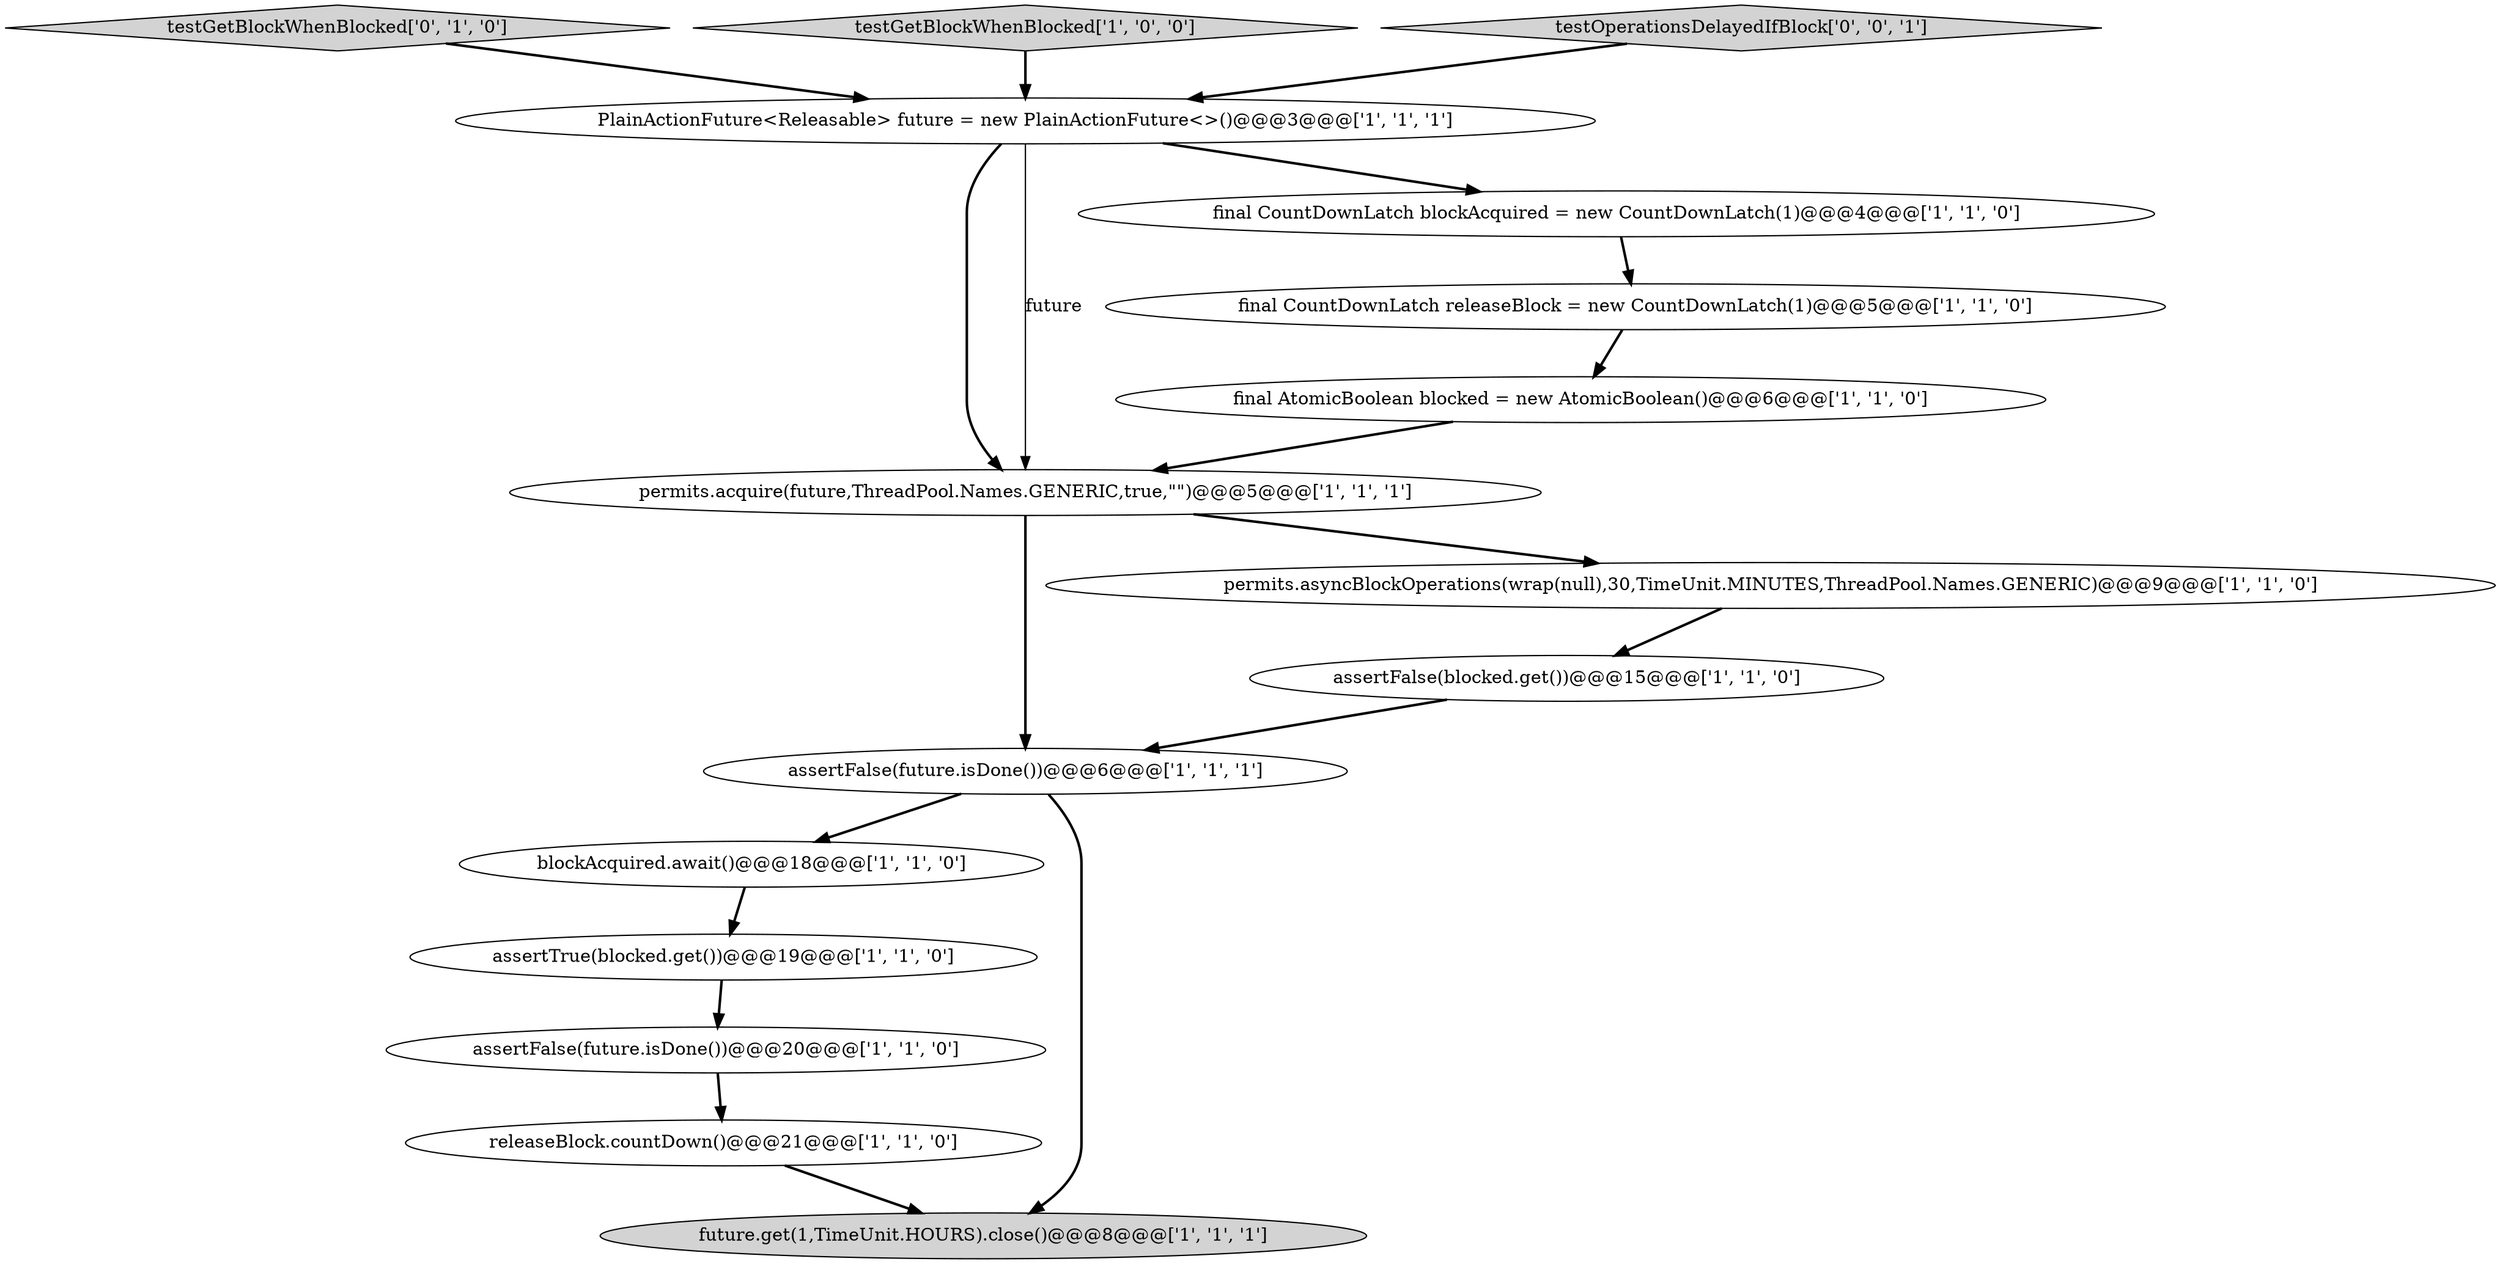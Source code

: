 digraph {
0 [style = filled, label = "assertFalse(future.isDone())@@@20@@@['1', '1', '0']", fillcolor = white, shape = ellipse image = "AAA0AAABBB1BBB"];
8 [style = filled, label = "assertFalse(future.isDone())@@@6@@@['1', '1', '1']", fillcolor = white, shape = ellipse image = "AAA0AAABBB1BBB"];
14 [style = filled, label = "testGetBlockWhenBlocked['0', '1', '0']", fillcolor = lightgray, shape = diamond image = "AAA0AAABBB2BBB"];
2 [style = filled, label = "final AtomicBoolean blocked = new AtomicBoolean()@@@6@@@['1', '1', '0']", fillcolor = white, shape = ellipse image = "AAA0AAABBB1BBB"];
1 [style = filled, label = "releaseBlock.countDown()@@@21@@@['1', '1', '0']", fillcolor = white, shape = ellipse image = "AAA0AAABBB1BBB"];
3 [style = filled, label = "permits.acquire(future,ThreadPool.Names.GENERIC,true,\"\")@@@5@@@['1', '1', '1']", fillcolor = white, shape = ellipse image = "AAA0AAABBB1BBB"];
6 [style = filled, label = "assertFalse(blocked.get())@@@15@@@['1', '1', '0']", fillcolor = white, shape = ellipse image = "AAA0AAABBB1BBB"];
4 [style = filled, label = "blockAcquired.await()@@@18@@@['1', '1', '0']", fillcolor = white, shape = ellipse image = "AAA0AAABBB1BBB"];
5 [style = filled, label = "testGetBlockWhenBlocked['1', '0', '0']", fillcolor = lightgray, shape = diamond image = "AAA0AAABBB1BBB"];
7 [style = filled, label = "permits.asyncBlockOperations(wrap(null),30,TimeUnit.MINUTES,ThreadPool.Names.GENERIC)@@@9@@@['1', '1', '0']", fillcolor = white, shape = ellipse image = "AAA0AAABBB1BBB"];
10 [style = filled, label = "PlainActionFuture<Releasable> future = new PlainActionFuture<>()@@@3@@@['1', '1', '1']", fillcolor = white, shape = ellipse image = "AAA0AAABBB1BBB"];
11 [style = filled, label = "final CountDownLatch releaseBlock = new CountDownLatch(1)@@@5@@@['1', '1', '0']", fillcolor = white, shape = ellipse image = "AAA0AAABBB1BBB"];
15 [style = filled, label = "testOperationsDelayedIfBlock['0', '0', '1']", fillcolor = lightgray, shape = diamond image = "AAA0AAABBB3BBB"];
12 [style = filled, label = "assertTrue(blocked.get())@@@19@@@['1', '1', '0']", fillcolor = white, shape = ellipse image = "AAA0AAABBB1BBB"];
13 [style = filled, label = "future.get(1,TimeUnit.HOURS).close()@@@8@@@['1', '1', '1']", fillcolor = lightgray, shape = ellipse image = "AAA0AAABBB1BBB"];
9 [style = filled, label = "final CountDownLatch blockAcquired = new CountDownLatch(1)@@@4@@@['1', '1', '0']", fillcolor = white, shape = ellipse image = "AAA0AAABBB1BBB"];
12->0 [style = bold, label=""];
10->3 [style = bold, label=""];
7->6 [style = bold, label=""];
3->8 [style = bold, label=""];
1->13 [style = bold, label=""];
9->11 [style = bold, label=""];
14->10 [style = bold, label=""];
10->3 [style = solid, label="future"];
8->4 [style = bold, label=""];
3->7 [style = bold, label=""];
6->8 [style = bold, label=""];
5->10 [style = bold, label=""];
0->1 [style = bold, label=""];
11->2 [style = bold, label=""];
8->13 [style = bold, label=""];
4->12 [style = bold, label=""];
15->10 [style = bold, label=""];
10->9 [style = bold, label=""];
2->3 [style = bold, label=""];
}
